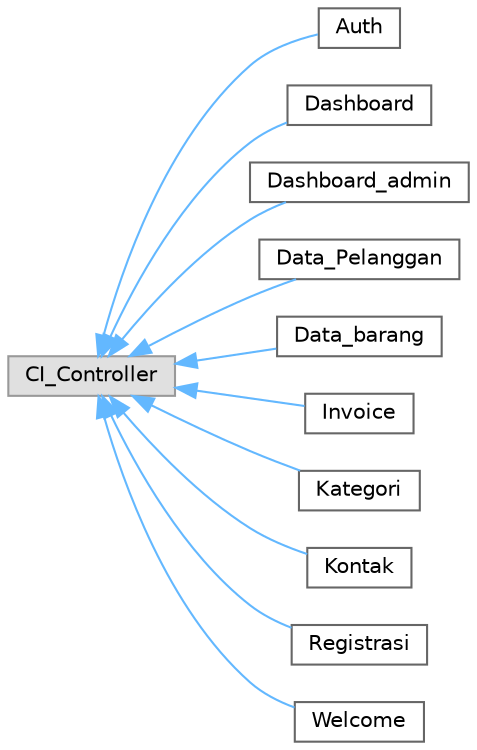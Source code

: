 digraph "Graphical Class Hierarchy"
{
 // LATEX_PDF_SIZE
  bgcolor="transparent";
  edge [fontname=Helvetica,fontsize=10,labelfontname=Helvetica,labelfontsize=10];
  node [fontname=Helvetica,fontsize=10,shape=box,height=0.2,width=0.4];
  rankdir="LR";
  Node0 [id="Node000000",label="CI_Controller",height=0.2,width=0.4,color="grey60", fillcolor="#E0E0E0", style="filled",tooltip=" "];
  Node0 -> Node1 [id="edge1_Node000000_Node000001",dir="back",color="steelblue1",style="solid",tooltip=" "];
  Node1 [id="Node000001",label="Auth",height=0.2,width=0.4,color="grey40", fillcolor="white", style="filled",URL="$class_auth.html",tooltip=" "];
  Node0 -> Node2 [id="edge2_Node000000_Node000002",dir="back",color="steelblue1",style="solid",tooltip=" "];
  Node2 [id="Node000002",label="Dashboard",height=0.2,width=0.4,color="grey40", fillcolor="white", style="filled",URL="$class_dashboard.html",tooltip=" "];
  Node0 -> Node3 [id="edge3_Node000000_Node000003",dir="back",color="steelblue1",style="solid",tooltip=" "];
  Node3 [id="Node000003",label="Dashboard_admin",height=0.2,width=0.4,color="grey40", fillcolor="white", style="filled",URL="$class_dashboard__admin.html",tooltip=" "];
  Node0 -> Node4 [id="edge4_Node000000_Node000004",dir="back",color="steelblue1",style="solid",tooltip=" "];
  Node4 [id="Node000004",label="Data_Pelanggan",height=0.2,width=0.4,color="grey40", fillcolor="white", style="filled",URL="$class_data___pelanggan.html",tooltip=" "];
  Node0 -> Node5 [id="edge5_Node000000_Node000005",dir="back",color="steelblue1",style="solid",tooltip=" "];
  Node5 [id="Node000005",label="Data_barang",height=0.2,width=0.4,color="grey40", fillcolor="white", style="filled",URL="$class_data__barang.html",tooltip=" "];
  Node0 -> Node6 [id="edge6_Node000000_Node000006",dir="back",color="steelblue1",style="solid",tooltip=" "];
  Node6 [id="Node000006",label="Invoice",height=0.2,width=0.4,color="grey40", fillcolor="white", style="filled",URL="$class_invoice.html",tooltip=" "];
  Node0 -> Node7 [id="edge7_Node000000_Node000007",dir="back",color="steelblue1",style="solid",tooltip=" "];
  Node7 [id="Node000007",label="Kategori",height=0.2,width=0.4,color="grey40", fillcolor="white", style="filled",URL="$class_kategori.html",tooltip=" "];
  Node0 -> Node8 [id="edge8_Node000000_Node000008",dir="back",color="steelblue1",style="solid",tooltip=" "];
  Node8 [id="Node000008",label="Kontak",height=0.2,width=0.4,color="grey40", fillcolor="white", style="filled",URL="$class_kontak.html",tooltip=" "];
  Node0 -> Node9 [id="edge9_Node000000_Node000009",dir="back",color="steelblue1",style="solid",tooltip=" "];
  Node9 [id="Node000009",label="Registrasi",height=0.2,width=0.4,color="grey40", fillcolor="white", style="filled",URL="$class_registrasi.html",tooltip=" "];
  Node0 -> Node10 [id="edge10_Node000000_Node000010",dir="back",color="steelblue1",style="solid",tooltip=" "];
  Node10 [id="Node000010",label="Welcome",height=0.2,width=0.4,color="grey40", fillcolor="white", style="filled",URL="$class_welcome.html",tooltip=" "];
}
